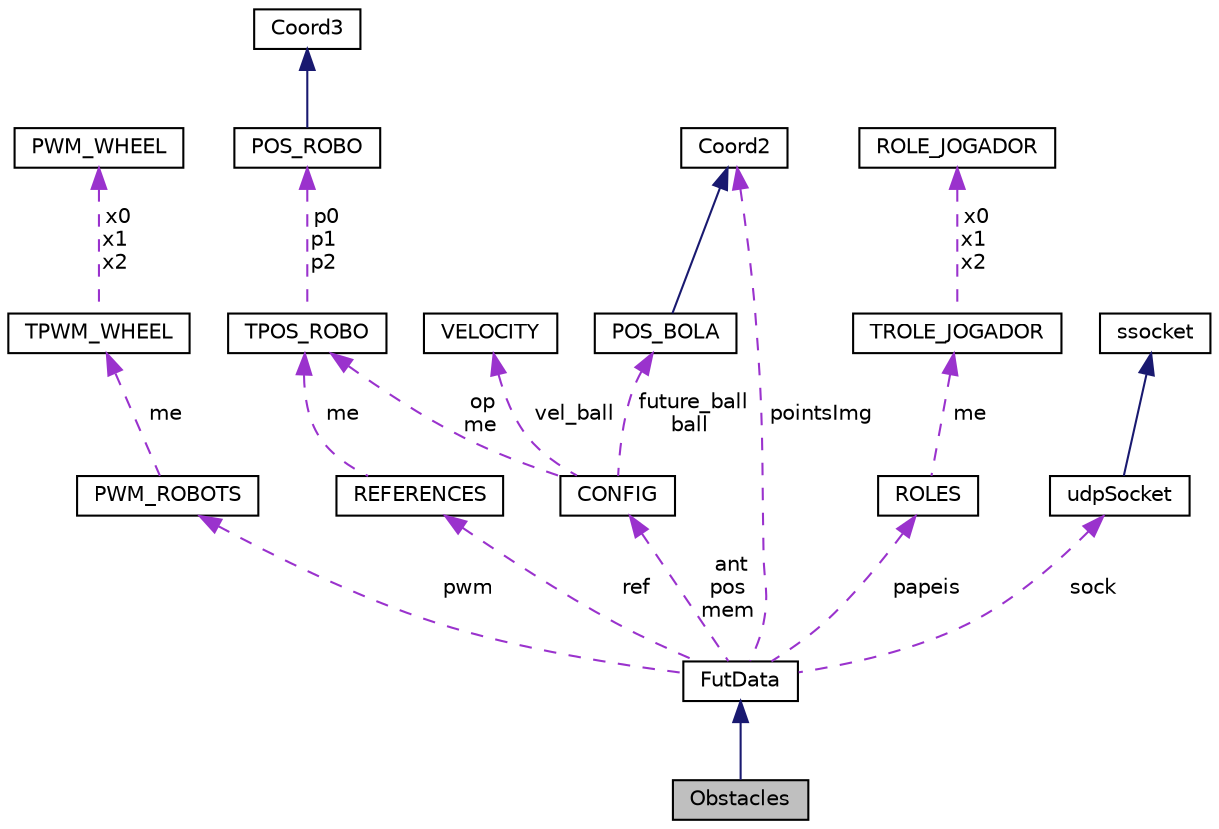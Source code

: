 digraph "Obstacles"
{
  edge [fontname="Helvetica",fontsize="10",labelfontname="Helvetica",labelfontsize="10"];
  node [fontname="Helvetica",fontsize="10",shape=record];
  Node1 [label="Obstacles",height=0.2,width=0.4,color="black", fillcolor="grey75", style="filled", fontcolor="black"];
  Node2 -> Node1 [dir="back",color="midnightblue",fontsize="10",style="solid"];
  Node2 [label="FutData",height=0.2,width=0.4,color="black", fillcolor="white", style="filled",URL="$classFutData.html"];
  Node3 -> Node2 [dir="back",color="darkorchid3",fontsize="10",style="dashed",label=" pwm" ];
  Node3 [label="PWM_ROBOTS",height=0.2,width=0.4,color="black", fillcolor="white", style="filled",URL="$structPWM__ROBOTS.html"];
  Node4 -> Node3 [dir="back",color="darkorchid3",fontsize="10",style="dashed",label=" me" ];
  Node4 [label="TPWM_WHEEL",height=0.2,width=0.4,color="black", fillcolor="white", style="filled",URL="$structTPWM__WHEEL.html"];
  Node5 -> Node4 [dir="back",color="darkorchid3",fontsize="10",style="dashed",label=" x0\nx1\nx2" ];
  Node5 [label="PWM_WHEEL",height=0.2,width=0.4,color="black", fillcolor="white", style="filled",URL="$structPWM__WHEEL.html"];
  Node6 -> Node2 [dir="back",color="darkorchid3",fontsize="10",style="dashed",label=" ant\npos\nmem" ];
  Node6 [label="CONFIG",height=0.2,width=0.4,color="black", fillcolor="white", style="filled",URL="$structCONFIG.html"];
  Node7 -> Node6 [dir="back",color="darkorchid3",fontsize="10",style="dashed",label=" op\nme" ];
  Node7 [label="TPOS_ROBO",height=0.2,width=0.4,color="black", fillcolor="white", style="filled",URL="$structTPOS__ROBO.html"];
  Node8 -> Node7 [dir="back",color="darkorchid3",fontsize="10",style="dashed",label=" p0\np1\np2" ];
  Node8 [label="POS_ROBO",height=0.2,width=0.4,color="black", fillcolor="white", style="filled",URL="$structPOS__ROBO.html"];
  Node9 -> Node8 [dir="back",color="midnightblue",fontsize="10",style="solid"];
  Node9 [label="Coord3",height=0.2,width=0.4,color="black", fillcolor="white", style="filled",URL="$structCoord3.html"];
  Node10 -> Node6 [dir="back",color="darkorchid3",fontsize="10",style="dashed",label=" vel_ball" ];
  Node10 [label="VELOCITY",height=0.2,width=0.4,color="black", fillcolor="white", style="filled",URL="$structVELOCITY.html"];
  Node11 -> Node6 [dir="back",color="darkorchid3",fontsize="10",style="dashed",label=" future_ball\nball" ];
  Node11 [label="POS_BOLA",height=0.2,width=0.4,color="black", fillcolor="white", style="filled",URL="$structPOS__BOLA.html"];
  Node12 -> Node11 [dir="back",color="midnightblue",fontsize="10",style="solid"];
  Node12 [label="Coord2",height=0.2,width=0.4,color="black", fillcolor="white", style="filled",URL="$structCoord2.html"];
  Node13 -> Node2 [dir="back",color="darkorchid3",fontsize="10",style="dashed",label=" papeis" ];
  Node13 [label="ROLES",height=0.2,width=0.4,color="black", fillcolor="white", style="filled",URL="$structROLES.html"];
  Node14 -> Node13 [dir="back",color="darkorchid3",fontsize="10",style="dashed",label=" me" ];
  Node14 [label="TROLE_JOGADOR",height=0.2,width=0.4,color="black", fillcolor="white", style="filled",URL="$structTROLE__JOGADOR.html"];
  Node15 -> Node14 [dir="back",color="darkorchid3",fontsize="10",style="dashed",label=" x0\nx1\nx2" ];
  Node15 [label="ROLE_JOGADOR",height=0.2,width=0.4,color="black", fillcolor="white", style="filled",URL="$structROLE__JOGADOR.html"];
  Node16 -> Node2 [dir="back",color="darkorchid3",fontsize="10",style="dashed",label=" sock" ];
  Node16 [label="udpSocket",height=0.2,width=0.4,color="black", fillcolor="white", style="filled",URL="$classudpSocket.html"];
  Node17 -> Node16 [dir="back",color="midnightblue",fontsize="10",style="solid"];
  Node17 [label="ssocket",height=0.2,width=0.4,color="black", fillcolor="white", style="filled",URL="$classssocket.html"];
  Node18 -> Node2 [dir="back",color="darkorchid3",fontsize="10",style="dashed",label=" ref" ];
  Node18 [label="REFERENCES",height=0.2,width=0.4,color="black", fillcolor="white", style="filled",URL="$structREFERENCES.html"];
  Node7 -> Node18 [dir="back",color="darkorchid3",fontsize="10",style="dashed",label=" me" ];
  Node12 -> Node2 [dir="back",color="darkorchid3",fontsize="10",style="dashed",label=" pointsImg" ];
}
